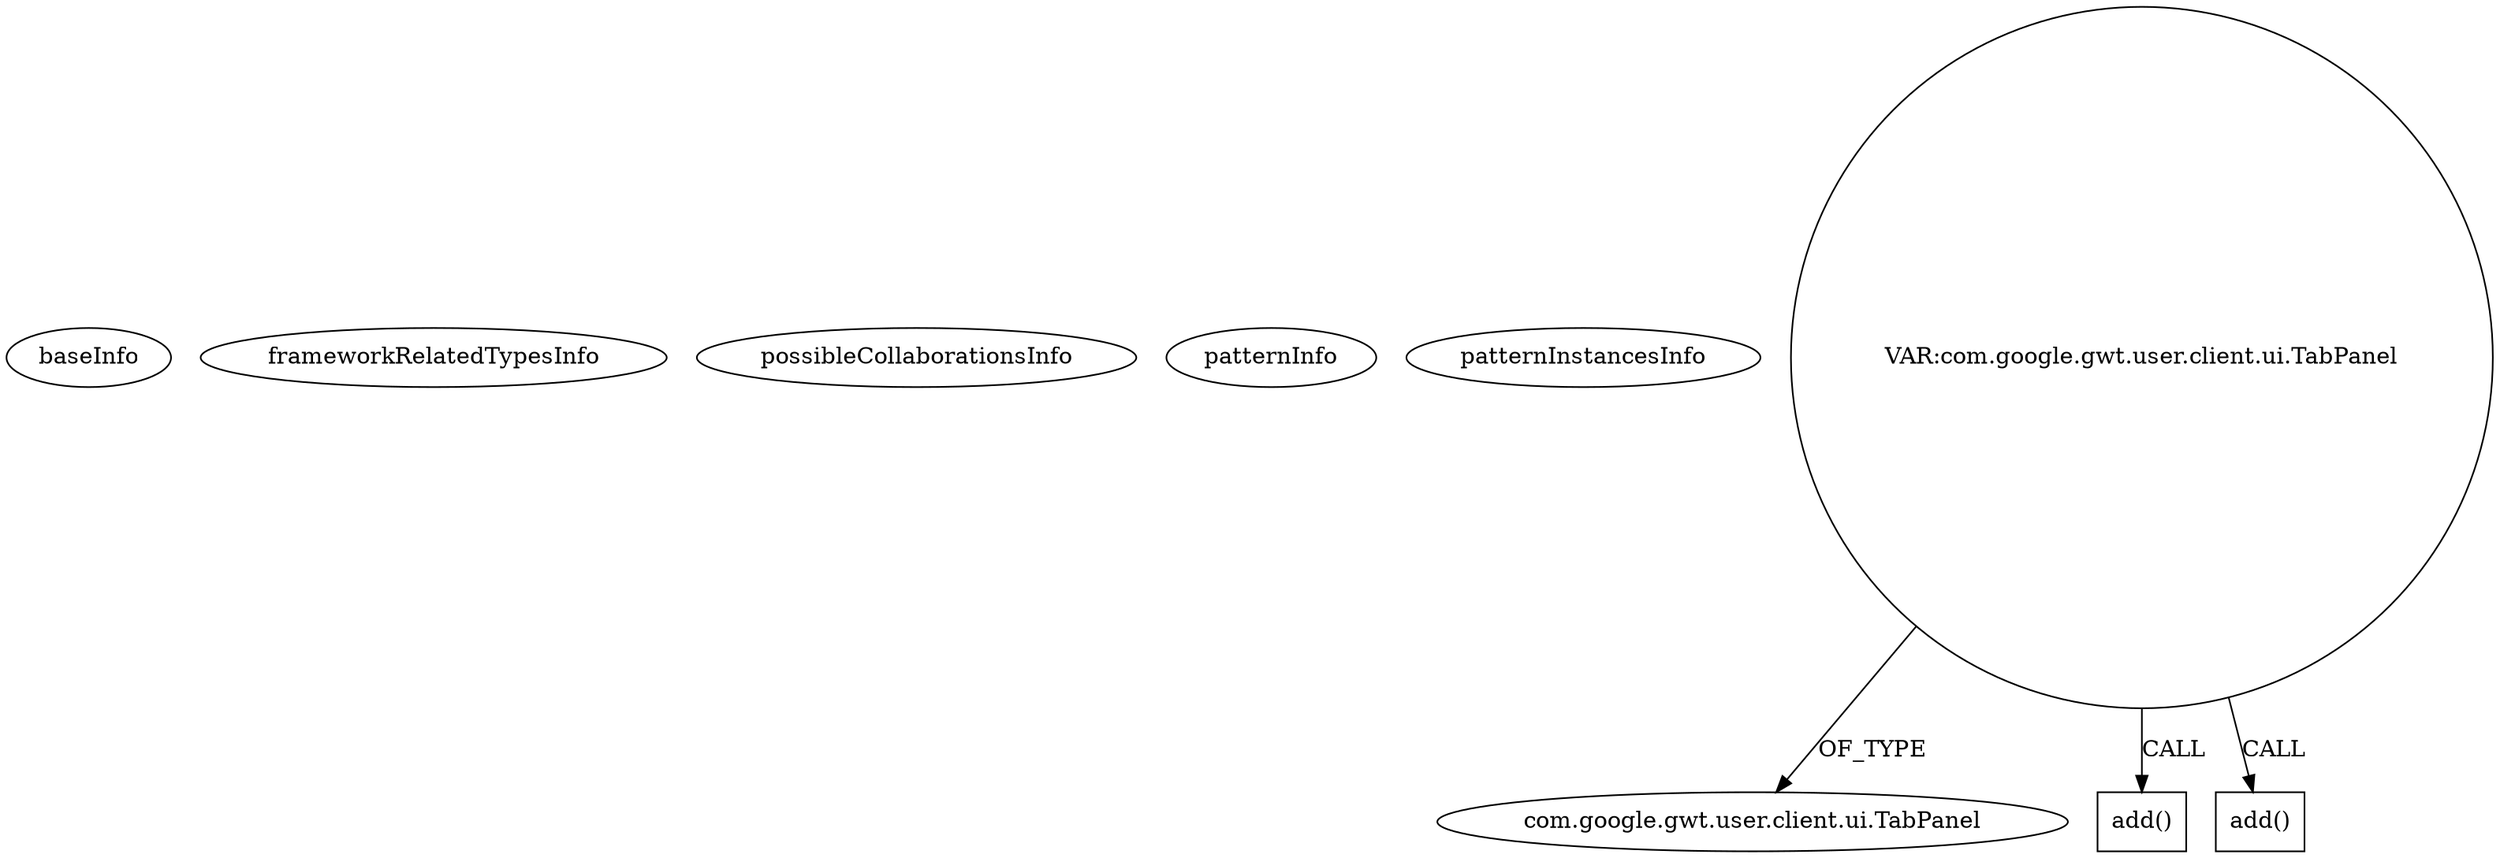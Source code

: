 digraph {
baseInfo[graphId=1051,category="pattern",isAnonymous=false,possibleRelation=false]
frameworkRelatedTypesInfo[]
possibleCollaborationsInfo[]
patternInfo[frequency=4.0,patternRootClient=null]
patternInstancesInfo[0="akjava-GWT-Hangouts~/akjava-GWT-Hangouts/GWT-Hangouts-master/apps/hangout-test/src/com/akjava/gwt/hangout/test2/client/Test2.java~Test2~529",1="Tok-Ziraja222~/Tok-Ziraja222/Ziraja222-master/src/ziraja/client/AppController.java~AppController~396",2="MainMain-ChatCafeine~/MainMain-ChatCafeine/ChatCafeine-master/ChatCafeine/src/sources/client/vue/ApplicationPanel.java~ApplicationPanel~197",3="j78wu-HyperDex-GUI~/j78wu-HyperDex-GUI/HyperDex-GUI-master/src/com/hyperdex/web/client/view/HyperDex.java~HyperDex~3084"]
5[label="com.google.gwt.user.client.ui.TabPanel",vertexType="FRAMEWORK_CLASS_TYPE",isFrameworkType=false]
4[label="VAR:com.google.gwt.user.client.ui.TabPanel",vertexType="VARIABLE_EXPRESION",isFrameworkType=false,shape=circle]
39[label="add()",vertexType="INSIDE_CALL",isFrameworkType=false,shape=box]
33[label="add()",vertexType="INSIDE_CALL",isFrameworkType=false,shape=box]
4->5[label="OF_TYPE"]
4->33[label="CALL"]
4->39[label="CALL"]
}
